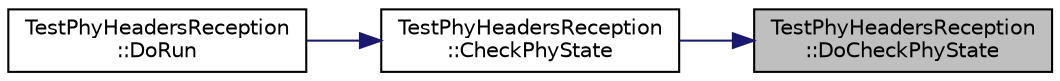 digraph "TestPhyHeadersReception::DoCheckPhyState"
{
 // LATEX_PDF_SIZE
  edge [fontname="Helvetica",fontsize="10",labelfontname="Helvetica",labelfontsize="10"];
  node [fontname="Helvetica",fontsize="10",shape=record];
  rankdir="RL";
  Node1 [label="TestPhyHeadersReception\l::DoCheckPhyState",height=0.2,width=0.4,color="black", fillcolor="grey75", style="filled", fontcolor="black",tooltip="Check the PHY state now."];
  Node1 -> Node2 [dir="back",color="midnightblue",fontsize="10",style="solid",fontname="Helvetica"];
  Node2 [label="TestPhyHeadersReception\l::CheckPhyState",height=0.2,width=0.4,color="black", fillcolor="white", style="filled",URL="$class_test_phy_headers_reception.html#aa4997f5f930d92073560e8af797cc7ea",tooltip="Schedule now to check the PHY state."];
  Node2 -> Node3 [dir="back",color="midnightblue",fontsize="10",style="solid",fontname="Helvetica"];
  Node3 [label="TestPhyHeadersReception\l::DoRun",height=0.2,width=0.4,color="black", fillcolor="white", style="filled",URL="$class_test_phy_headers_reception.html#a85fbabbc3721c922867e878bd583cd90",tooltip="Implementation to actually run this TestCase."];
}
